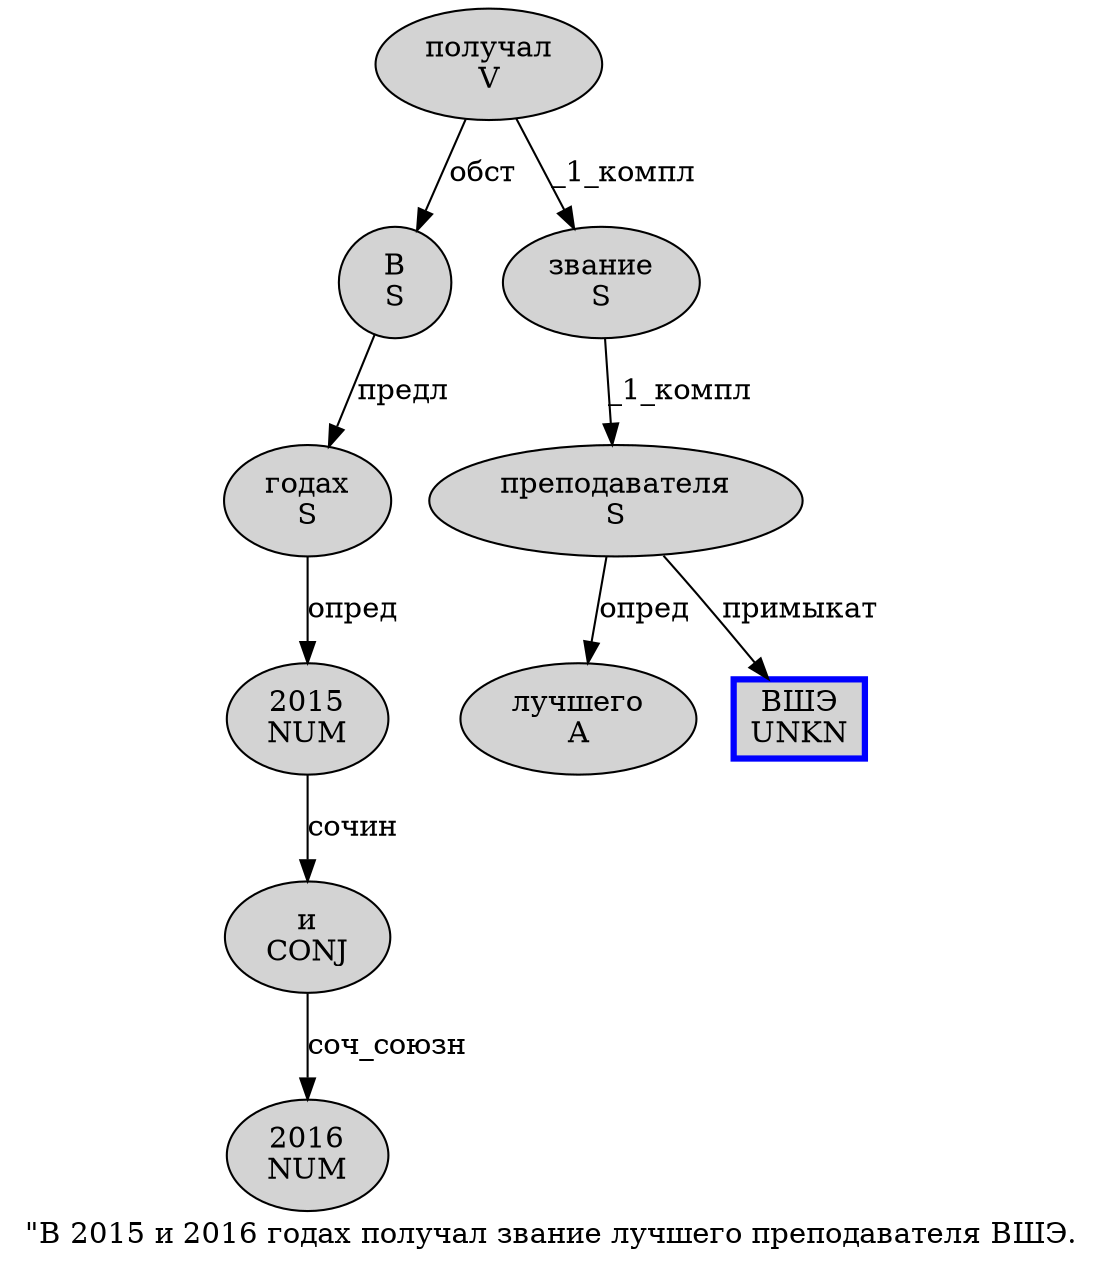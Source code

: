 digraph SENTENCE_201 {
	graph [label="\"В 2015 и 2016 годах получал звание лучшего преподавателя ВШЭ."]
	node [style=filled]
		1 [label="В
S" color="" fillcolor=lightgray penwidth=1 shape=ellipse]
		2 [label="2015
NUM" color="" fillcolor=lightgray penwidth=1 shape=ellipse]
		3 [label="и
CONJ" color="" fillcolor=lightgray penwidth=1 shape=ellipse]
		4 [label="2016
NUM" color="" fillcolor=lightgray penwidth=1 shape=ellipse]
		5 [label="годах
S" color="" fillcolor=lightgray penwidth=1 shape=ellipse]
		6 [label="получал
V" color="" fillcolor=lightgray penwidth=1 shape=ellipse]
		7 [label="звание
S" color="" fillcolor=lightgray penwidth=1 shape=ellipse]
		8 [label="лучшего
A" color="" fillcolor=lightgray penwidth=1 shape=ellipse]
		9 [label="преподавателя
S" color="" fillcolor=lightgray penwidth=1 shape=ellipse]
		10 [label="ВШЭ
UNKN" color=blue fillcolor=lightgray penwidth=3 shape=box]
			6 -> 1 [label="обст"]
			6 -> 7 [label="_1_компл"]
			9 -> 8 [label="опред"]
			9 -> 10 [label="примыкат"]
			3 -> 4 [label="соч_союзн"]
			1 -> 5 [label="предл"]
			2 -> 3 [label="сочин"]
			7 -> 9 [label="_1_компл"]
			5 -> 2 [label="опред"]
}